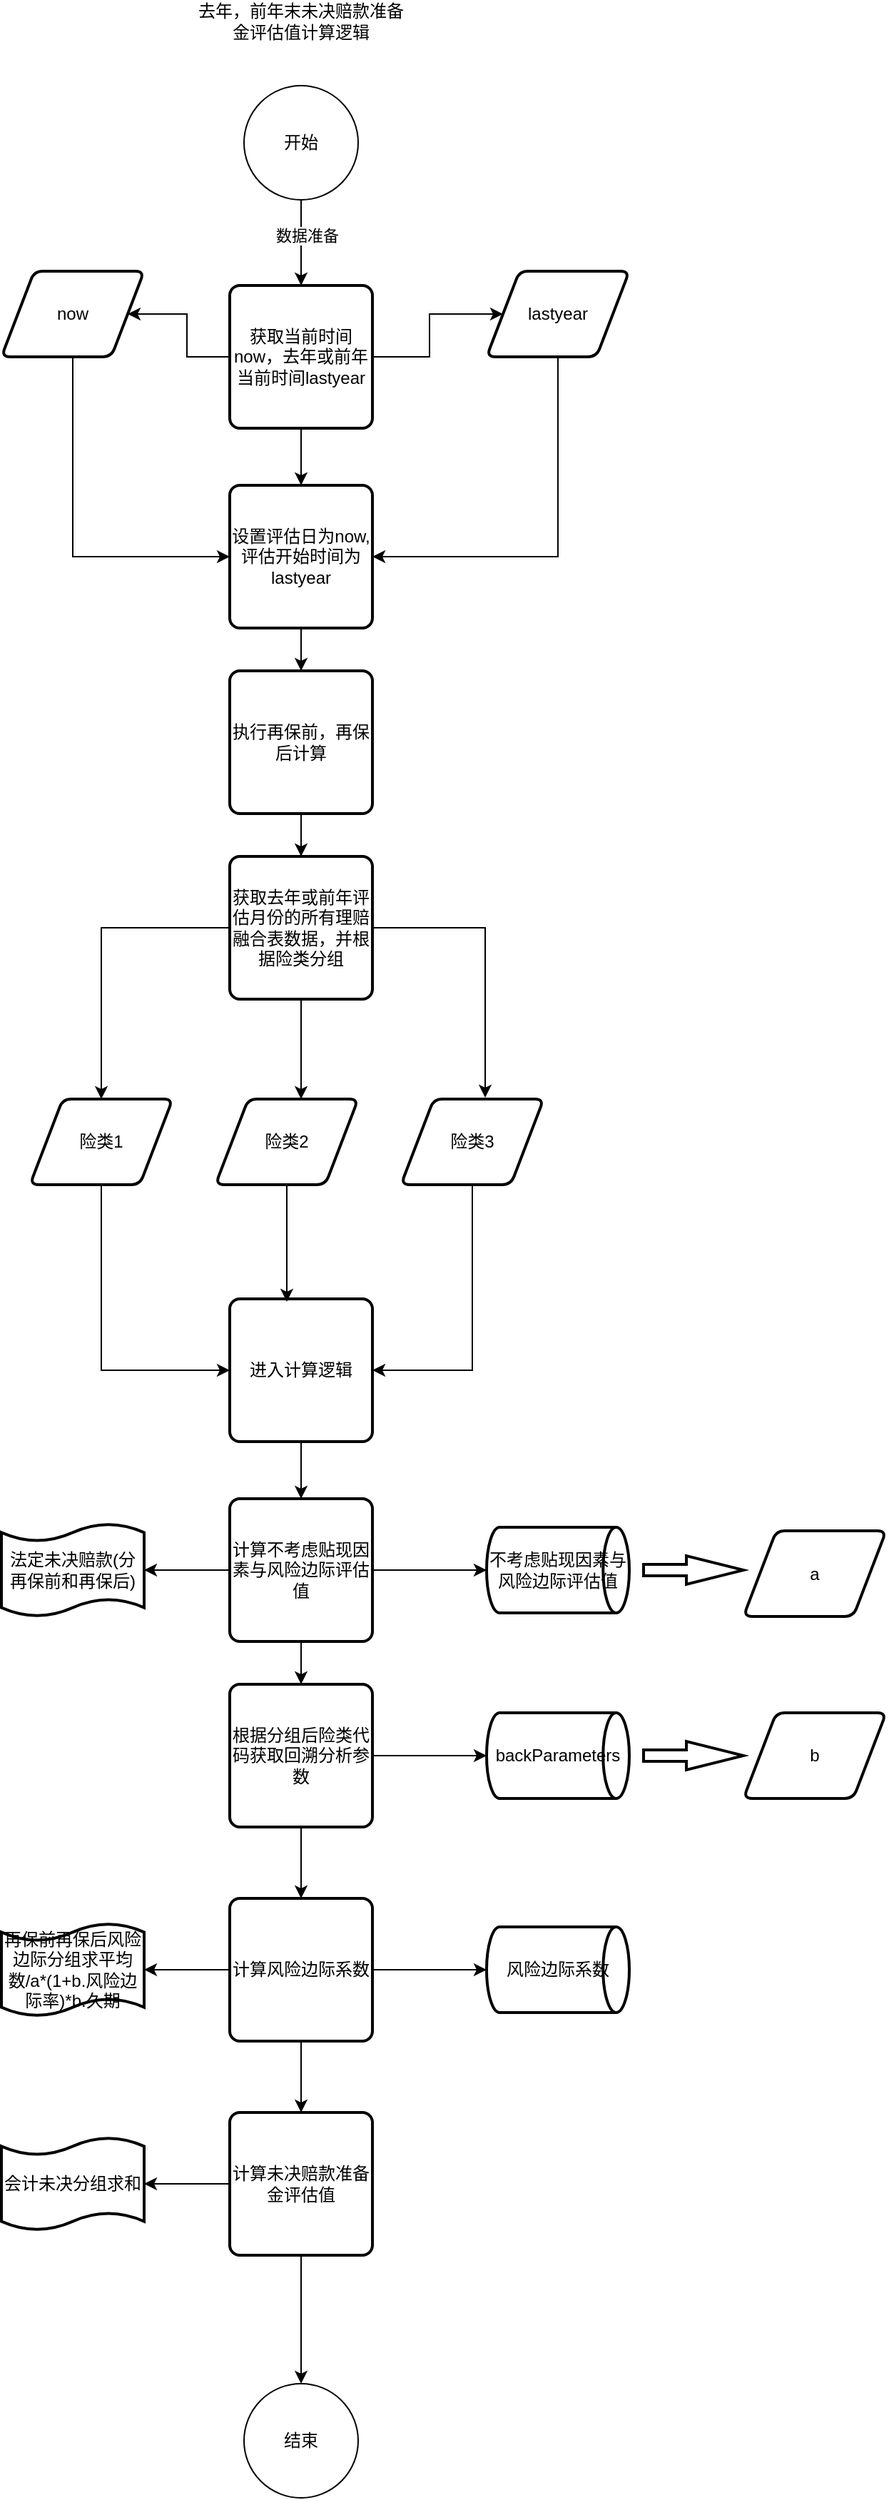 <mxfile version="21.8.2" type="github">
  <diagram name="第 1 页" id="bhqKMjDu3R1R9zMbwyO1">
    <mxGraphModel dx="954" dy="495" grid="1" gridSize="10" guides="1" tooltips="1" connect="1" arrows="1" fold="1" page="1" pageScale="1" pageWidth="827" pageHeight="1169" math="0" shadow="0">
      <root>
        <mxCell id="0" />
        <mxCell id="1" parent="0" />
        <mxCell id="bu9mYmVd0WAKb9RgSoO7-1" value="" style="edgeStyle=orthogonalEdgeStyle;rounded=0;orthogonalLoop=1;jettySize=auto;html=1;" parent="1" source="bu9mYmVd0WAKb9RgSoO7-3" target="bu9mYmVd0WAKb9RgSoO7-8" edge="1">
          <mxGeometry relative="1" as="geometry" />
        </mxCell>
        <mxCell id="bu9mYmVd0WAKb9RgSoO7-2" value="数据准备" style="edgeLabel;html=1;align=center;verticalAlign=middle;resizable=0;points=[];" parent="bu9mYmVd0WAKb9RgSoO7-1" vertex="1" connectable="0">
          <mxGeometry x="-0.167" y="4" relative="1" as="geometry">
            <mxPoint as="offset" />
          </mxGeometry>
        </mxCell>
        <mxCell id="bu9mYmVd0WAKb9RgSoO7-3" value="开始" style="ellipse;whiteSpace=wrap;html=1;aspect=fixed;" parent="1" vertex="1">
          <mxGeometry x="350" y="250" width="80" height="80" as="geometry" />
        </mxCell>
        <mxCell id="bu9mYmVd0WAKb9RgSoO7-4" value="结束" style="ellipse;whiteSpace=wrap;html=1;aspect=fixed;" parent="1" vertex="1">
          <mxGeometry x="350" y="1860" width="80" height="80" as="geometry" />
        </mxCell>
        <mxCell id="bu9mYmVd0WAKb9RgSoO7-5" style="edgeStyle=orthogonalEdgeStyle;rounded=0;orthogonalLoop=1;jettySize=auto;html=1;" parent="1" source="bu9mYmVd0WAKb9RgSoO7-8" target="bu9mYmVd0WAKb9RgSoO7-12" edge="1">
          <mxGeometry relative="1" as="geometry" />
        </mxCell>
        <mxCell id="bu9mYmVd0WAKb9RgSoO7-6" style="edgeStyle=orthogonalEdgeStyle;rounded=0;orthogonalLoop=1;jettySize=auto;html=1;" parent="1" source="bu9mYmVd0WAKb9RgSoO7-8" target="bu9mYmVd0WAKb9RgSoO7-10" edge="1">
          <mxGeometry relative="1" as="geometry" />
        </mxCell>
        <mxCell id="bu9mYmVd0WAKb9RgSoO7-7" value="" style="edgeStyle=orthogonalEdgeStyle;rounded=0;orthogonalLoop=1;jettySize=auto;html=1;" parent="1" source="bu9mYmVd0WAKb9RgSoO7-8" target="bu9mYmVd0WAKb9RgSoO7-14" edge="1">
          <mxGeometry relative="1" as="geometry" />
        </mxCell>
        <mxCell id="bu9mYmVd0WAKb9RgSoO7-8" value="获取当前时间now，去年或前年当前时间lastyear" style="rounded=1;whiteSpace=wrap;html=1;absoluteArcSize=1;arcSize=14;strokeWidth=2;" parent="1" vertex="1">
          <mxGeometry x="340" y="390" width="100" height="100" as="geometry" />
        </mxCell>
        <mxCell id="bu9mYmVd0WAKb9RgSoO7-9" style="edgeStyle=orthogonalEdgeStyle;rounded=0;orthogonalLoop=1;jettySize=auto;html=1;entryX=0;entryY=0.5;entryDx=0;entryDy=0;" parent="1" source="bu9mYmVd0WAKb9RgSoO7-10" target="bu9mYmVd0WAKb9RgSoO7-14" edge="1">
          <mxGeometry relative="1" as="geometry">
            <mxPoint x="230" y="690" as="targetPoint" />
            <Array as="points">
              <mxPoint x="230" y="580" />
            </Array>
          </mxGeometry>
        </mxCell>
        <mxCell id="bu9mYmVd0WAKb9RgSoO7-10" value="now" style="shape=parallelogram;html=1;strokeWidth=2;perimeter=parallelogramPerimeter;whiteSpace=wrap;rounded=1;arcSize=12;size=0.23;" parent="1" vertex="1">
          <mxGeometry x="180" y="380" width="100" height="60" as="geometry" />
        </mxCell>
        <mxCell id="bu9mYmVd0WAKb9RgSoO7-11" style="edgeStyle=orthogonalEdgeStyle;rounded=0;orthogonalLoop=1;jettySize=auto;html=1;entryX=1;entryY=0.5;entryDx=0;entryDy=0;" parent="1" source="bu9mYmVd0WAKb9RgSoO7-12" target="bu9mYmVd0WAKb9RgSoO7-14" edge="1">
          <mxGeometry relative="1" as="geometry">
            <mxPoint x="570" y="670" as="targetPoint" />
            <Array as="points">
              <mxPoint x="570" y="580" />
            </Array>
          </mxGeometry>
        </mxCell>
        <mxCell id="bu9mYmVd0WAKb9RgSoO7-12" value="lastyear" style="shape=parallelogram;html=1;strokeWidth=2;perimeter=parallelogramPerimeter;whiteSpace=wrap;rounded=1;arcSize=12;size=0.23;" parent="1" vertex="1">
          <mxGeometry x="520" y="380" width="100" height="60" as="geometry" />
        </mxCell>
        <mxCell id="bu9mYmVd0WAKb9RgSoO7-13" value="" style="edgeStyle=orthogonalEdgeStyle;rounded=0;orthogonalLoop=1;jettySize=auto;html=1;" parent="1" source="bu9mYmVd0WAKb9RgSoO7-14" target="bu9mYmVd0WAKb9RgSoO7-16" edge="1">
          <mxGeometry relative="1" as="geometry" />
        </mxCell>
        <mxCell id="bu9mYmVd0WAKb9RgSoO7-14" value="设置评估日为now,评估开始时间为lastyear" style="rounded=1;whiteSpace=wrap;html=1;absoluteArcSize=1;arcSize=14;strokeWidth=2;" parent="1" vertex="1">
          <mxGeometry x="340" y="530" width="100" height="100" as="geometry" />
        </mxCell>
        <mxCell id="bu9mYmVd0WAKb9RgSoO7-15" value="" style="edgeStyle=orthogonalEdgeStyle;rounded=0;orthogonalLoop=1;jettySize=auto;html=1;" parent="1" source="bu9mYmVd0WAKb9RgSoO7-16" target="bu9mYmVd0WAKb9RgSoO7-18" edge="1">
          <mxGeometry relative="1" as="geometry" />
        </mxCell>
        <mxCell id="bu9mYmVd0WAKb9RgSoO7-16" value="执行再保前，再保后计算" style="rounded=1;whiteSpace=wrap;html=1;absoluteArcSize=1;arcSize=14;strokeWidth=2;" parent="1" vertex="1">
          <mxGeometry x="340" y="660" width="100" height="100" as="geometry" />
        </mxCell>
        <mxCell id="bu9mYmVd0WAKb9RgSoO7-17" style="edgeStyle=orthogonalEdgeStyle;rounded=0;orthogonalLoop=1;jettySize=auto;html=1;entryX=0.5;entryY=0;entryDx=0;entryDy=0;" parent="1" source="bu9mYmVd0WAKb9RgSoO7-18" target="bu9mYmVd0WAKb9RgSoO7-20" edge="1">
          <mxGeometry relative="1" as="geometry" />
        </mxCell>
        <mxCell id="bu9mYmVd0WAKb9RgSoO7-18" value="获取去年或前年评估月份的所有理赔融合表数据，并根据险类分组" style="rounded=1;whiteSpace=wrap;html=1;absoluteArcSize=1;arcSize=14;strokeWidth=2;" parent="1" vertex="1">
          <mxGeometry x="340" y="790" width="100" height="100" as="geometry" />
        </mxCell>
        <mxCell id="bu9mYmVd0WAKb9RgSoO7-19" style="edgeStyle=orthogonalEdgeStyle;rounded=0;orthogonalLoop=1;jettySize=auto;html=1;entryX=0;entryY=0.5;entryDx=0;entryDy=0;" parent="1" source="bu9mYmVd0WAKb9RgSoO7-20" target="bu9mYmVd0WAKb9RgSoO7-27" edge="1">
          <mxGeometry relative="1" as="geometry">
            <mxPoint x="250" y="1190" as="targetPoint" />
            <Array as="points">
              <mxPoint x="250" y="1150" />
            </Array>
          </mxGeometry>
        </mxCell>
        <mxCell id="bu9mYmVd0WAKb9RgSoO7-20" value="险类1" style="shape=parallelogram;html=1;strokeWidth=2;perimeter=parallelogramPerimeter;whiteSpace=wrap;rounded=1;arcSize=12;size=0.23;" parent="1" vertex="1">
          <mxGeometry x="200" y="960" width="100" height="60" as="geometry" />
        </mxCell>
        <mxCell id="bu9mYmVd0WAKb9RgSoO7-21" value="险类2" style="shape=parallelogram;html=1;strokeWidth=2;perimeter=parallelogramPerimeter;whiteSpace=wrap;rounded=1;arcSize=12;size=0.23;" parent="1" vertex="1">
          <mxGeometry x="330" y="960" width="100" height="60" as="geometry" />
        </mxCell>
        <mxCell id="bu9mYmVd0WAKb9RgSoO7-22" style="edgeStyle=orthogonalEdgeStyle;rounded=0;orthogonalLoop=1;jettySize=auto;html=1;entryX=1;entryY=0.5;entryDx=0;entryDy=0;" parent="1" source="bu9mYmVd0WAKb9RgSoO7-23" target="bu9mYmVd0WAKb9RgSoO7-27" edge="1">
          <mxGeometry relative="1" as="geometry">
            <mxPoint x="510" y="1230" as="targetPoint" />
            <Array as="points">
              <mxPoint x="510" y="1150" />
            </Array>
          </mxGeometry>
        </mxCell>
        <mxCell id="bu9mYmVd0WAKb9RgSoO7-23" value="险类3" style="shape=parallelogram;html=1;strokeWidth=2;perimeter=parallelogramPerimeter;whiteSpace=wrap;rounded=1;arcSize=12;size=0.23;" parent="1" vertex="1">
          <mxGeometry x="460" y="960" width="100" height="60" as="geometry" />
        </mxCell>
        <mxCell id="bu9mYmVd0WAKb9RgSoO7-24" style="edgeStyle=orthogonalEdgeStyle;rounded=0;orthogonalLoop=1;jettySize=auto;html=1;entryX=0.6;entryY=0;entryDx=0;entryDy=0;entryPerimeter=0;" parent="1" source="bu9mYmVd0WAKb9RgSoO7-18" target="bu9mYmVd0WAKb9RgSoO7-21" edge="1">
          <mxGeometry relative="1" as="geometry" />
        </mxCell>
        <mxCell id="bu9mYmVd0WAKb9RgSoO7-25" style="edgeStyle=orthogonalEdgeStyle;rounded=0;orthogonalLoop=1;jettySize=auto;html=1;entryX=0.59;entryY=-0.017;entryDx=0;entryDy=0;entryPerimeter=0;" parent="1" source="bu9mYmVd0WAKb9RgSoO7-18" target="bu9mYmVd0WAKb9RgSoO7-23" edge="1">
          <mxGeometry relative="1" as="geometry" />
        </mxCell>
        <mxCell id="bu9mYmVd0WAKb9RgSoO7-26" value="" style="edgeStyle=orthogonalEdgeStyle;rounded=0;orthogonalLoop=1;jettySize=auto;html=1;" parent="1" source="bu9mYmVd0WAKb9RgSoO7-27" target="bu9mYmVd0WAKb9RgSoO7-31" edge="1">
          <mxGeometry relative="1" as="geometry" />
        </mxCell>
        <mxCell id="bu9mYmVd0WAKb9RgSoO7-27" value="进入计算逻辑" style="rounded=1;whiteSpace=wrap;html=1;absoluteArcSize=1;arcSize=14;strokeWidth=2;" parent="1" vertex="1">
          <mxGeometry x="340" y="1100" width="100" height="100" as="geometry" />
        </mxCell>
        <mxCell id="bu9mYmVd0WAKb9RgSoO7-28" value="" style="edgeStyle=orthogonalEdgeStyle;rounded=0;orthogonalLoop=1;jettySize=auto;html=1;" parent="1" source="bu9mYmVd0WAKb9RgSoO7-31" target="bu9mYmVd0WAKb9RgSoO7-32" edge="1">
          <mxGeometry relative="1" as="geometry" />
        </mxCell>
        <mxCell id="bu9mYmVd0WAKb9RgSoO7-29" value="" style="edgeStyle=orthogonalEdgeStyle;rounded=0;orthogonalLoop=1;jettySize=auto;html=1;" parent="1" source="bu9mYmVd0WAKb9RgSoO7-31" target="bu9mYmVd0WAKb9RgSoO7-42" edge="1">
          <mxGeometry relative="1" as="geometry" />
        </mxCell>
        <mxCell id="bu9mYmVd0WAKb9RgSoO7-30" value="" style="edgeStyle=orthogonalEdgeStyle;rounded=0;orthogonalLoop=1;jettySize=auto;html=1;" parent="1" source="bu9mYmVd0WAKb9RgSoO7-31" target="bu9mYmVd0WAKb9RgSoO7-35" edge="1">
          <mxGeometry relative="1" as="geometry" />
        </mxCell>
        <mxCell id="bu9mYmVd0WAKb9RgSoO7-31" value="计算不考虑贴现因素与风险边际评估值" style="rounded=1;whiteSpace=wrap;html=1;absoluteArcSize=1;arcSize=14;strokeWidth=2;" parent="1" vertex="1">
          <mxGeometry x="340" y="1240" width="100" height="100" as="geometry" />
        </mxCell>
        <mxCell id="bu9mYmVd0WAKb9RgSoO7-32" value="法定未决赔款(分再保前和再保后)" style="shape=tape;whiteSpace=wrap;html=1;strokeWidth=2;size=0.19" parent="1" vertex="1">
          <mxGeometry x="180" y="1257.5" width="100" height="65" as="geometry" />
        </mxCell>
        <mxCell id="bu9mYmVd0WAKb9RgSoO7-33" value="" style="edgeStyle=orthogonalEdgeStyle;rounded=0;orthogonalLoop=1;jettySize=auto;html=1;" parent="1" source="bu9mYmVd0WAKb9RgSoO7-35" target="bu9mYmVd0WAKb9RgSoO7-44" edge="1">
          <mxGeometry relative="1" as="geometry" />
        </mxCell>
        <mxCell id="bu9mYmVd0WAKb9RgSoO7-34" value="" style="edgeStyle=orthogonalEdgeStyle;rounded=0;orthogonalLoop=1;jettySize=auto;html=1;" parent="1" source="bu9mYmVd0WAKb9RgSoO7-35" target="bu9mYmVd0WAKb9RgSoO7-39" edge="1">
          <mxGeometry relative="1" as="geometry" />
        </mxCell>
        <mxCell id="bu9mYmVd0WAKb9RgSoO7-35" value="根据分组后险类代码获取回溯分析参数" style="rounded=1;whiteSpace=wrap;html=1;absoluteArcSize=1;arcSize=14;strokeWidth=2;" parent="1" vertex="1">
          <mxGeometry x="340" y="1370" width="100" height="100" as="geometry" />
        </mxCell>
        <mxCell id="bu9mYmVd0WAKb9RgSoO7-36" value="" style="edgeStyle=orthogonalEdgeStyle;rounded=0;orthogonalLoop=1;jettySize=auto;html=1;" parent="1" source="bu9mYmVd0WAKb9RgSoO7-39" target="bu9mYmVd0WAKb9RgSoO7-45" edge="1">
          <mxGeometry relative="1" as="geometry" />
        </mxCell>
        <mxCell id="bu9mYmVd0WAKb9RgSoO7-37" value="" style="edgeStyle=orthogonalEdgeStyle;rounded=0;orthogonalLoop=1;jettySize=auto;html=1;" parent="1" source="bu9mYmVd0WAKb9RgSoO7-39" target="bu9mYmVd0WAKb9RgSoO7-40" edge="1">
          <mxGeometry relative="1" as="geometry" />
        </mxCell>
        <mxCell id="bu9mYmVd0WAKb9RgSoO7-38" value="" style="edgeStyle=orthogonalEdgeStyle;rounded=0;orthogonalLoop=1;jettySize=auto;html=1;" parent="1" source="bu9mYmVd0WAKb9RgSoO7-39" target="bu9mYmVd0WAKb9RgSoO7-48" edge="1">
          <mxGeometry relative="1" as="geometry" />
        </mxCell>
        <mxCell id="bu9mYmVd0WAKb9RgSoO7-39" value="计算风险边际系数" style="rounded=1;whiteSpace=wrap;html=1;absoluteArcSize=1;arcSize=14;strokeWidth=2;" parent="1" vertex="1">
          <mxGeometry x="340" y="1520" width="100" height="100" as="geometry" />
        </mxCell>
        <mxCell id="bu9mYmVd0WAKb9RgSoO7-40" value="再保前再保后风险边际分组求平均数/a*(1+b.风险边际率)*b.久期" style="shape=tape;whiteSpace=wrap;html=1;strokeWidth=2;size=0.19" parent="1" vertex="1">
          <mxGeometry x="180" y="1537.5" width="100" height="65" as="geometry" />
        </mxCell>
        <mxCell id="bu9mYmVd0WAKb9RgSoO7-41" value="" style="verticalLabelPosition=bottom;verticalAlign=top;html=1;strokeWidth=2;shape=mxgraph.arrows2.arrow;dy=0.6;dx=40;notch=0;" parent="1" vertex="1">
          <mxGeometry x="630" y="1280" width="70" height="20" as="geometry" />
        </mxCell>
        <mxCell id="bu9mYmVd0WAKb9RgSoO7-42" value="不考虑贴现因素与风险边际评估值" style="strokeWidth=2;html=1;shape=mxgraph.flowchart.direct_data;whiteSpace=wrap;" parent="1" vertex="1">
          <mxGeometry x="520" y="1260" width="100" height="60" as="geometry" />
        </mxCell>
        <mxCell id="bu9mYmVd0WAKb9RgSoO7-43" value="" style="verticalLabelPosition=bottom;verticalAlign=top;html=1;strokeWidth=2;shape=mxgraph.arrows2.arrow;dy=0.6;dx=40;notch=0;" parent="1" vertex="1">
          <mxGeometry x="630" y="1410" width="70" height="20" as="geometry" />
        </mxCell>
        <mxCell id="bu9mYmVd0WAKb9RgSoO7-44" value="backParameters" style="strokeWidth=2;html=1;shape=mxgraph.flowchart.direct_data;whiteSpace=wrap;" parent="1" vertex="1">
          <mxGeometry x="520" y="1390" width="100" height="60" as="geometry" />
        </mxCell>
        <mxCell id="bu9mYmVd0WAKb9RgSoO7-45" value="风险边际系数" style="strokeWidth=2;html=1;shape=mxgraph.flowchart.direct_data;whiteSpace=wrap;" parent="1" vertex="1">
          <mxGeometry x="520" y="1540" width="100" height="60" as="geometry" />
        </mxCell>
        <mxCell id="bu9mYmVd0WAKb9RgSoO7-46" value="" style="edgeStyle=orthogonalEdgeStyle;rounded=0;orthogonalLoop=1;jettySize=auto;html=1;" parent="1" source="bu9mYmVd0WAKb9RgSoO7-48" target="bu9mYmVd0WAKb9RgSoO7-49" edge="1">
          <mxGeometry relative="1" as="geometry" />
        </mxCell>
        <mxCell id="bu9mYmVd0WAKb9RgSoO7-47" value="" style="edgeStyle=orthogonalEdgeStyle;rounded=0;orthogonalLoop=1;jettySize=auto;html=1;" parent="1" source="bu9mYmVd0WAKb9RgSoO7-48" target="bu9mYmVd0WAKb9RgSoO7-4" edge="1">
          <mxGeometry relative="1" as="geometry" />
        </mxCell>
        <mxCell id="bu9mYmVd0WAKb9RgSoO7-48" value="计算未决赔款准备金评估值" style="rounded=1;whiteSpace=wrap;html=1;absoluteArcSize=1;arcSize=14;strokeWidth=2;" parent="1" vertex="1">
          <mxGeometry x="340" y="1670" width="100" height="100" as="geometry" />
        </mxCell>
        <mxCell id="bu9mYmVd0WAKb9RgSoO7-49" value="会计未决分组求和" style="shape=tape;whiteSpace=wrap;html=1;strokeWidth=2;size=0.19" parent="1" vertex="1">
          <mxGeometry x="180" y="1687.5" width="100" height="65" as="geometry" />
        </mxCell>
        <mxCell id="bu9mYmVd0WAKb9RgSoO7-50" style="edgeStyle=orthogonalEdgeStyle;rounded=0;orthogonalLoop=1;jettySize=auto;html=1;entryX=0.4;entryY=0.02;entryDx=0;entryDy=0;entryPerimeter=0;" parent="1" source="bu9mYmVd0WAKb9RgSoO7-21" target="bu9mYmVd0WAKb9RgSoO7-27" edge="1">
          <mxGeometry relative="1" as="geometry" />
        </mxCell>
        <mxCell id="bu9mYmVd0WAKb9RgSoO7-51" value="去年，前年末未决赔款准备金评估值计算逻辑" style="text;strokeColor=none;align=center;fillColor=none;html=1;verticalAlign=middle;whiteSpace=wrap;rounded=0;" parent="1" vertex="1">
          <mxGeometry x="312" y="190" width="156" height="30" as="geometry" />
        </mxCell>
        <mxCell id="TPBrEoONZkqAMOGXTcrY-1" value="a" style="shape=parallelogram;html=1;strokeWidth=2;perimeter=parallelogramPerimeter;whiteSpace=wrap;rounded=1;arcSize=12;size=0.23;" vertex="1" parent="1">
          <mxGeometry x="700" y="1262.5" width="100" height="60" as="geometry" />
        </mxCell>
        <mxCell id="TPBrEoONZkqAMOGXTcrY-2" value="b" style="shape=parallelogram;html=1;strokeWidth=2;perimeter=parallelogramPerimeter;whiteSpace=wrap;rounded=1;arcSize=12;size=0.23;" vertex="1" parent="1">
          <mxGeometry x="700" y="1390" width="100" height="60" as="geometry" />
        </mxCell>
      </root>
    </mxGraphModel>
  </diagram>
</mxfile>
